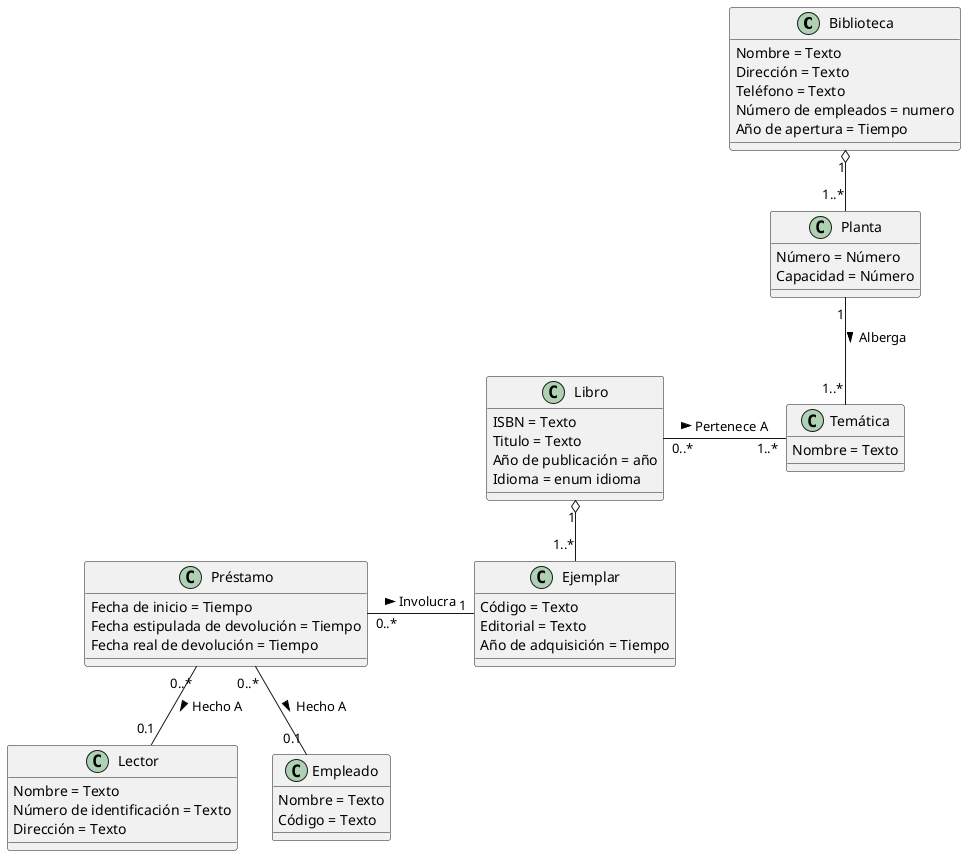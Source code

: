 @startuml
class Biblioteca{
Nombre = Texto
Dirección = Texto
Teléfono = Texto
Número de empleados = numero
Año de apertura = Tiempo
}

class Planta{
Número = Número
Capacidad = Número
}

class Temática{
Nombre = Texto
}

class Libro{
ISBN = Texto
Titulo = Texto
Año de publicación = año
Idioma = enum idioma
}

class Ejemplar{
Código = Texto
Editorial = Texto
Año de adquisición = Tiempo
}

class Lector{
Nombre = Texto
Número de identificación = Texto
Dirección = Texto
}

class Empleado{
Nombre = Texto
Código = Texto
}

class Préstamo{
Fecha de inicio = Tiempo
Fecha estipulada de devolución = Tiempo
Fecha real de devolución = Tiempo
}

Biblioteca "1" o-- "1..*" Planta
Libro "1" o-- "1..*" Ejemplar

Planta "1" -- "1..*" Temática : Alberga > 
Libro "0..*" - "1..*" Temática : Pertenece A >
Préstamo "0..*" -- "0.1" Lector : Hecho A >
Préstamo "0..*" -- "0.1" Empleado : Hecho A >
Préstamo "0..*" - "1" Ejemplar : Involucra >


@enduml